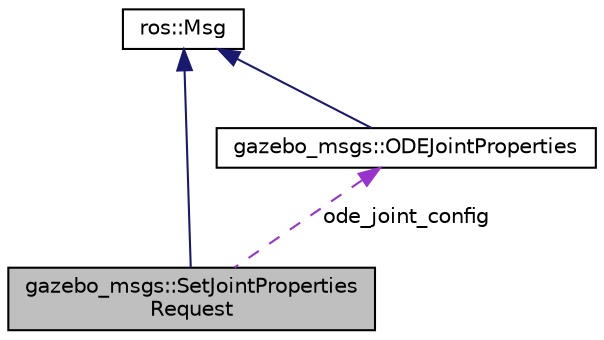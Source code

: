 digraph "gazebo_msgs::SetJointPropertiesRequest"
{
  edge [fontname="Helvetica",fontsize="10",labelfontname="Helvetica",labelfontsize="10"];
  node [fontname="Helvetica",fontsize="10",shape=record];
  Node1 [label="gazebo_msgs::SetJointProperties\lRequest",height=0.2,width=0.4,color="black", fillcolor="grey75", style="filled" fontcolor="black"];
  Node2 -> Node1 [dir="back",color="midnightblue",fontsize="10",style="solid",fontname="Helvetica"];
  Node2 [label="ros::Msg",height=0.2,width=0.4,color="black", fillcolor="white", style="filled",URL="$classros_1_1_msg.html"];
  Node3 -> Node1 [dir="back",color="darkorchid3",fontsize="10",style="dashed",label=" ode_joint_config" ,fontname="Helvetica"];
  Node3 [label="gazebo_msgs::ODEJointProperties",height=0.2,width=0.4,color="black", fillcolor="white", style="filled",URL="$classgazebo__msgs_1_1_o_d_e_joint_properties.html"];
  Node2 -> Node3 [dir="back",color="midnightblue",fontsize="10",style="solid",fontname="Helvetica"];
}
